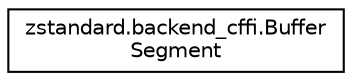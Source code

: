 digraph "Graphical Class Hierarchy"
{
 // LATEX_PDF_SIZE
  edge [fontname="Helvetica",fontsize="10",labelfontname="Helvetica",labelfontsize="10"];
  node [fontname="Helvetica",fontsize="10",shape=record];
  rankdir="LR";
  Node0 [label="zstandard.backend_cffi.Buffer\lSegment",height=0.2,width=0.4,color="black", fillcolor="white", style="filled",URL="$classzstandard_1_1backend__cffi_1_1BufferSegment.html",tooltip=" "];
}

